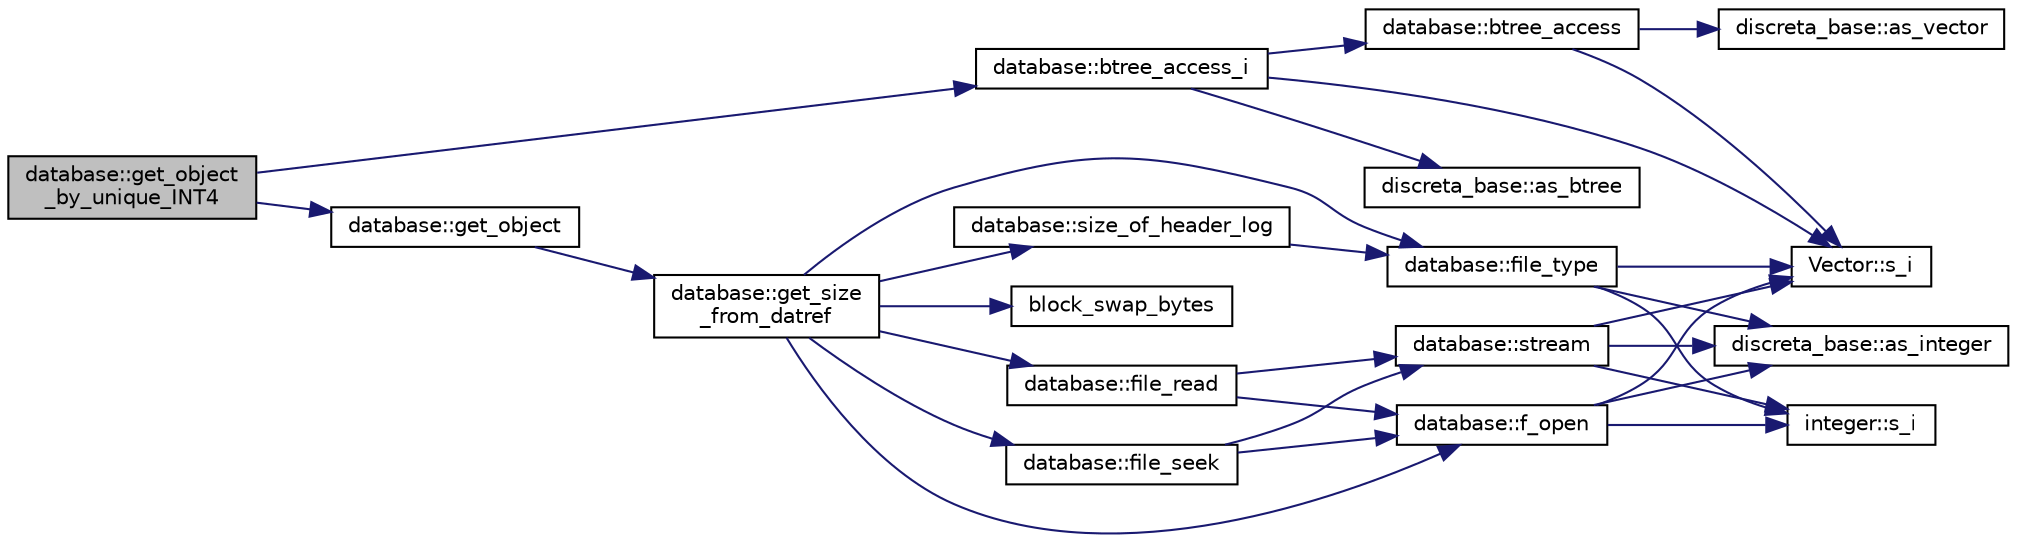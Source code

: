 digraph "database::get_object_by_unique_INT4"
{
  edge [fontname="Helvetica",fontsize="10",labelfontname="Helvetica",labelfontsize="10"];
  node [fontname="Helvetica",fontsize="10",shape=record];
  rankdir="LR";
  Node2178 [label="database::get_object\l_by_unique_INT4",height=0.2,width=0.4,color="black", fillcolor="grey75", style="filled", fontcolor="black"];
  Node2178 -> Node2179 [color="midnightblue",fontsize="10",style="solid",fontname="Helvetica"];
  Node2179 [label="database::btree_access_i",height=0.2,width=0.4,color="black", fillcolor="white", style="filled",URL="$db/d72/classdatabase.html#a215047d1b32b8bd54f91a7bdca168eee"];
  Node2179 -> Node2180 [color="midnightblue",fontsize="10",style="solid",fontname="Helvetica"];
  Node2180 [label="database::btree_access",height=0.2,width=0.4,color="black", fillcolor="white", style="filled",URL="$db/d72/classdatabase.html#a30109ba5488b06111439f887fc1ac499"];
  Node2180 -> Node2181 [color="midnightblue",fontsize="10",style="solid",fontname="Helvetica"];
  Node2181 [label="Vector::s_i",height=0.2,width=0.4,color="black", fillcolor="white", style="filled",URL="$d5/db2/class_vector.html#a1c4fe1752523df8119f70dd550244871"];
  Node2180 -> Node2182 [color="midnightblue",fontsize="10",style="solid",fontname="Helvetica"];
  Node2182 [label="discreta_base::as_vector",height=0.2,width=0.4,color="black", fillcolor="white", style="filled",URL="$d7/d71/classdiscreta__base.html#a7bdd6cae39c380b128ee9e17e42cf020"];
  Node2179 -> Node2181 [color="midnightblue",fontsize="10",style="solid",fontname="Helvetica"];
  Node2179 -> Node2183 [color="midnightblue",fontsize="10",style="solid",fontname="Helvetica"];
  Node2183 [label="discreta_base::as_btree",height=0.2,width=0.4,color="black", fillcolor="white", style="filled",URL="$d7/d71/classdiscreta__base.html#a78e76674cef2ec113c17989c11288778"];
  Node2178 -> Node2184 [color="midnightblue",fontsize="10",style="solid",fontname="Helvetica"];
  Node2184 [label="database::get_object",height=0.2,width=0.4,color="black", fillcolor="white", style="filled",URL="$db/d72/classdatabase.html#a2f58ec1301addabc2fb6544038e108c6"];
  Node2184 -> Node2185 [color="midnightblue",fontsize="10",style="solid",fontname="Helvetica"];
  Node2185 [label="database::get_size\l_from_datref",height=0.2,width=0.4,color="black", fillcolor="white", style="filled",URL="$db/d72/classdatabase.html#ae71e4c19b07a2d67682fbd4b069e9a7e"];
  Node2185 -> Node2186 [color="midnightblue",fontsize="10",style="solid",fontname="Helvetica"];
  Node2186 [label="database::f_open",height=0.2,width=0.4,color="black", fillcolor="white", style="filled",URL="$db/d72/classdatabase.html#a2cac52c70b09d1a6771bddab2220b3e7"];
  Node2186 -> Node2181 [color="midnightblue",fontsize="10",style="solid",fontname="Helvetica"];
  Node2186 -> Node2187 [color="midnightblue",fontsize="10",style="solid",fontname="Helvetica"];
  Node2187 [label="discreta_base::as_integer",height=0.2,width=0.4,color="black", fillcolor="white", style="filled",URL="$d7/d71/classdiscreta__base.html#a00d7691eaf874fd283d942692fe8dd26"];
  Node2186 -> Node2188 [color="midnightblue",fontsize="10",style="solid",fontname="Helvetica"];
  Node2188 [label="integer::s_i",height=0.2,width=0.4,color="black", fillcolor="white", style="filled",URL="$d0/de5/classinteger.html#adf28e9f94d4c844adaa950deeb80b904"];
  Node2185 -> Node2189 [color="midnightblue",fontsize="10",style="solid",fontname="Helvetica"];
  Node2189 [label="database::file_type",height=0.2,width=0.4,color="black", fillcolor="white", style="filled",URL="$db/d72/classdatabase.html#a9dce80d625548b03b8317641b674cd9b"];
  Node2189 -> Node2181 [color="midnightblue",fontsize="10",style="solid",fontname="Helvetica"];
  Node2189 -> Node2187 [color="midnightblue",fontsize="10",style="solid",fontname="Helvetica"];
  Node2189 -> Node2188 [color="midnightblue",fontsize="10",style="solid",fontname="Helvetica"];
  Node2185 -> Node2190 [color="midnightblue",fontsize="10",style="solid",fontname="Helvetica"];
  Node2190 [label="database::file_seek",height=0.2,width=0.4,color="black", fillcolor="white", style="filled",URL="$db/d72/classdatabase.html#a67ff377651f4ac089241ebff60e17ed6"];
  Node2190 -> Node2186 [color="midnightblue",fontsize="10",style="solid",fontname="Helvetica"];
  Node2190 -> Node2191 [color="midnightblue",fontsize="10",style="solid",fontname="Helvetica"];
  Node2191 [label="database::stream",height=0.2,width=0.4,color="black", fillcolor="white", style="filled",URL="$db/d72/classdatabase.html#a8b91f87e7cd92b8207cbc48edde9d69e"];
  Node2191 -> Node2181 [color="midnightblue",fontsize="10",style="solid",fontname="Helvetica"];
  Node2191 -> Node2187 [color="midnightblue",fontsize="10",style="solid",fontname="Helvetica"];
  Node2191 -> Node2188 [color="midnightblue",fontsize="10",style="solid",fontname="Helvetica"];
  Node2185 -> Node2192 [color="midnightblue",fontsize="10",style="solid",fontname="Helvetica"];
  Node2192 [label="database::size_of_header_log",height=0.2,width=0.4,color="black", fillcolor="white", style="filled",URL="$db/d72/classdatabase.html#a2ed2d1231bc36e5267f6a8bac422738d"];
  Node2192 -> Node2189 [color="midnightblue",fontsize="10",style="solid",fontname="Helvetica"];
  Node2185 -> Node2193 [color="midnightblue",fontsize="10",style="solid",fontname="Helvetica"];
  Node2193 [label="database::file_read",height=0.2,width=0.4,color="black", fillcolor="white", style="filled",URL="$db/d72/classdatabase.html#ac743549af82d694be57c5a120987ed37"];
  Node2193 -> Node2186 [color="midnightblue",fontsize="10",style="solid",fontname="Helvetica"];
  Node2193 -> Node2191 [color="midnightblue",fontsize="10",style="solid",fontname="Helvetica"];
  Node2185 -> Node2194 [color="midnightblue",fontsize="10",style="solid",fontname="Helvetica"];
  Node2194 [label="block_swap_bytes",height=0.2,width=0.4,color="black", fillcolor="white", style="filled",URL="$d5/db4/io__and__os_8h.html#a55c0738dadea7a508621f4af1e9ff8f3"];
}
